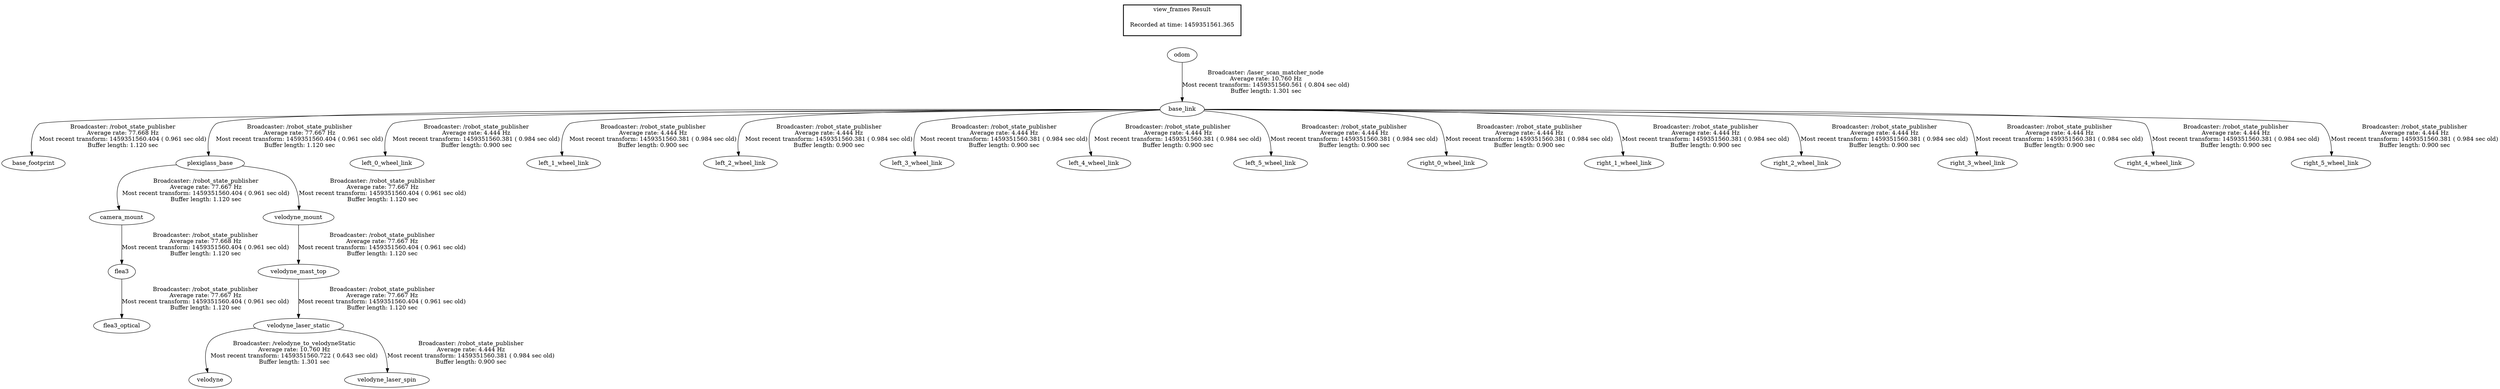 digraph G {
"base_link" -> "base_footprint"[label="Broadcaster: /robot_state_publisher\nAverage rate: 77.668 Hz\nMost recent transform: 1459351560.404 ( 0.961 sec old)\nBuffer length: 1.120 sec\n"];
"odom" -> "base_link"[label="Broadcaster: /laser_scan_matcher_node\nAverage rate: 10.760 Hz\nMost recent transform: 1459351560.561 ( 0.804 sec old)\nBuffer length: 1.301 sec\n"];
"camera_mount" -> "flea3"[label="Broadcaster: /robot_state_publisher\nAverage rate: 77.668 Hz\nMost recent transform: 1459351560.404 ( 0.961 sec old)\nBuffer length: 1.120 sec\n"];
"plexiglass_base" -> "camera_mount"[label="Broadcaster: /robot_state_publisher\nAverage rate: 77.667 Hz\nMost recent transform: 1459351560.404 ( 0.961 sec old)\nBuffer length: 1.120 sec\n"];
"base_link" -> "plexiglass_base"[label="Broadcaster: /robot_state_publisher\nAverage rate: 77.667 Hz\nMost recent transform: 1459351560.404 ( 0.961 sec old)\nBuffer length: 1.120 sec\n"];
"flea3" -> "flea3_optical"[label="Broadcaster: /robot_state_publisher\nAverage rate: 77.667 Hz\nMost recent transform: 1459351560.404 ( 0.961 sec old)\nBuffer length: 1.120 sec\n"];
"velodyne_mount" -> "velodyne_mast_top"[label="Broadcaster: /robot_state_publisher\nAverage rate: 77.667 Hz\nMost recent transform: 1459351560.404 ( 0.961 sec old)\nBuffer length: 1.120 sec\n"];
"plexiglass_base" -> "velodyne_mount"[label="Broadcaster: /robot_state_publisher\nAverage rate: 77.667 Hz\nMost recent transform: 1459351560.404 ( 0.961 sec old)\nBuffer length: 1.120 sec\n"];
"velodyne_mast_top" -> "velodyne_laser_static"[label="Broadcaster: /robot_state_publisher\nAverage rate: 77.667 Hz\nMost recent transform: 1459351560.404 ( 0.961 sec old)\nBuffer length: 1.120 sec\n"];
"velodyne_laser_static" -> "velodyne"[label="Broadcaster: /velodyne_to_velodyneStatic\nAverage rate: 10.760 Hz\nMost recent transform: 1459351560.722 ( 0.643 sec old)\nBuffer length: 1.301 sec\n"];
"base_link" -> "left_0_wheel_link"[label="Broadcaster: /robot_state_publisher\nAverage rate: 4.444 Hz\nMost recent transform: 1459351560.381 ( 0.984 sec old)\nBuffer length: 0.900 sec\n"];
"base_link" -> "left_1_wheel_link"[label="Broadcaster: /robot_state_publisher\nAverage rate: 4.444 Hz\nMost recent transform: 1459351560.381 ( 0.984 sec old)\nBuffer length: 0.900 sec\n"];
"base_link" -> "left_2_wheel_link"[label="Broadcaster: /robot_state_publisher\nAverage rate: 4.444 Hz\nMost recent transform: 1459351560.381 ( 0.984 sec old)\nBuffer length: 0.900 sec\n"];
"base_link" -> "left_3_wheel_link"[label="Broadcaster: /robot_state_publisher\nAverage rate: 4.444 Hz\nMost recent transform: 1459351560.381 ( 0.984 sec old)\nBuffer length: 0.900 sec\n"];
"base_link" -> "left_4_wheel_link"[label="Broadcaster: /robot_state_publisher\nAverage rate: 4.444 Hz\nMost recent transform: 1459351560.381 ( 0.984 sec old)\nBuffer length: 0.900 sec\n"];
"base_link" -> "left_5_wheel_link"[label="Broadcaster: /robot_state_publisher\nAverage rate: 4.444 Hz\nMost recent transform: 1459351560.381 ( 0.984 sec old)\nBuffer length: 0.900 sec\n"];
"base_link" -> "right_0_wheel_link"[label="Broadcaster: /robot_state_publisher\nAverage rate: 4.444 Hz\nMost recent transform: 1459351560.381 ( 0.984 sec old)\nBuffer length: 0.900 sec\n"];
"base_link" -> "right_1_wheel_link"[label="Broadcaster: /robot_state_publisher\nAverage rate: 4.444 Hz\nMost recent transform: 1459351560.381 ( 0.984 sec old)\nBuffer length: 0.900 sec\n"];
"base_link" -> "right_2_wheel_link"[label="Broadcaster: /robot_state_publisher\nAverage rate: 4.444 Hz\nMost recent transform: 1459351560.381 ( 0.984 sec old)\nBuffer length: 0.900 sec\n"];
"base_link" -> "right_3_wheel_link"[label="Broadcaster: /robot_state_publisher\nAverage rate: 4.444 Hz\nMost recent transform: 1459351560.381 ( 0.984 sec old)\nBuffer length: 0.900 sec\n"];
"base_link" -> "right_4_wheel_link"[label="Broadcaster: /robot_state_publisher\nAverage rate: 4.444 Hz\nMost recent transform: 1459351560.381 ( 0.984 sec old)\nBuffer length: 0.900 sec\n"];
"base_link" -> "right_5_wheel_link"[label="Broadcaster: /robot_state_publisher\nAverage rate: 4.444 Hz\nMost recent transform: 1459351560.381 ( 0.984 sec old)\nBuffer length: 0.900 sec\n"];
"velodyne_laser_static" -> "velodyne_laser_spin"[label="Broadcaster: /robot_state_publisher\nAverage rate: 4.444 Hz\nMost recent transform: 1459351560.381 ( 0.984 sec old)\nBuffer length: 0.900 sec\n"];
edge [style=invis];
 subgraph cluster_legend { style=bold; color=black; label ="view_frames Result";
"Recorded at time: 1459351561.365"[ shape=plaintext ] ;
 }->"odom";
}